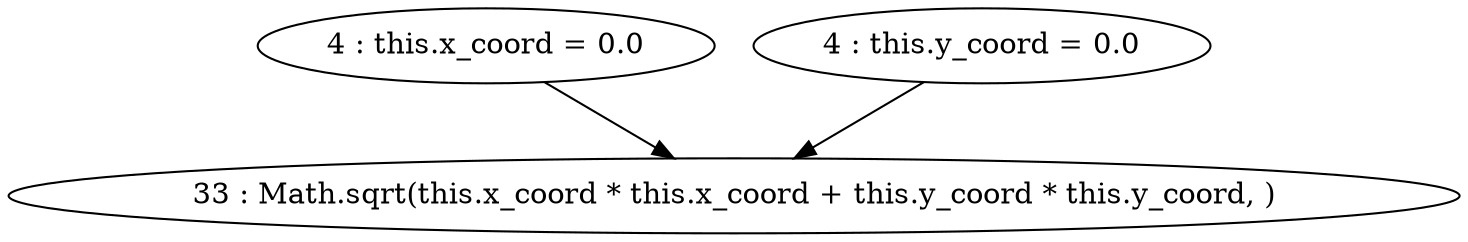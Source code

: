 digraph G {
"4 : this.x_coord = 0.0"
"4 : this.x_coord = 0.0" -> "33 : Math.sqrt(this.x_coord * this.x_coord + this.y_coord * this.y_coord, )"
"4 : this.y_coord = 0.0"
"4 : this.y_coord = 0.0" -> "33 : Math.sqrt(this.x_coord * this.x_coord + this.y_coord * this.y_coord, )"
"33 : Math.sqrt(this.x_coord * this.x_coord + this.y_coord * this.y_coord, )"
}